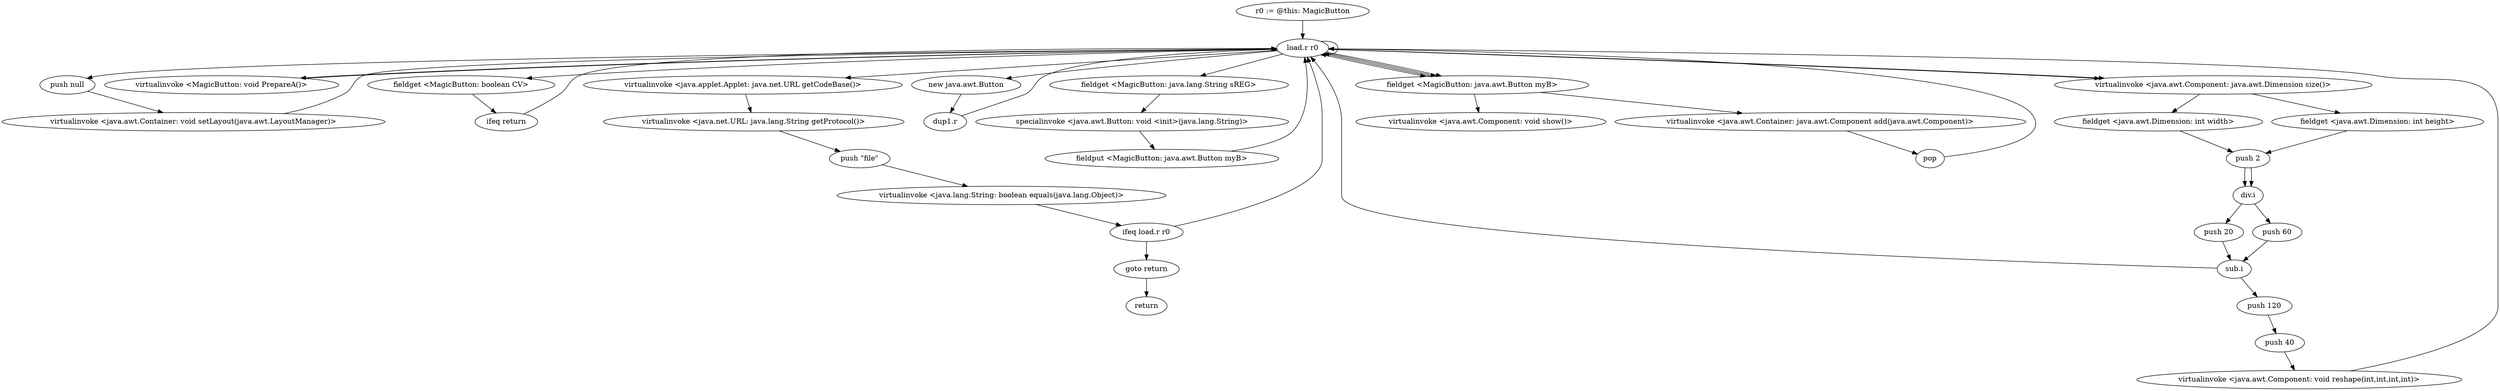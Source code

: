 digraph "" {
    "r0 := @this: MagicButton"
    "load.r r0"
    "r0 := @this: MagicButton"->"load.r r0";
    "push null"
    "load.r r0"->"push null";
    "virtualinvoke <java.awt.Container: void setLayout(java.awt.LayoutManager)>"
    "push null"->"virtualinvoke <java.awt.Container: void setLayout(java.awt.LayoutManager)>";
    "virtualinvoke <java.awt.Container: void setLayout(java.awt.LayoutManager)>"->"load.r r0";
    "virtualinvoke <MagicButton: void PrepareA()>"
    "load.r r0"->"virtualinvoke <MagicButton: void PrepareA()>";
    "virtualinvoke <MagicButton: void PrepareA()>"->"load.r r0";
    "fieldget <MagicButton: boolean CV>"
    "load.r r0"->"fieldget <MagicButton: boolean CV>";
    "ifeq return"
    "fieldget <MagicButton: boolean CV>"->"ifeq return";
    "ifeq return"->"load.r r0";
    "virtualinvoke <java.applet.Applet: java.net.URL getCodeBase()>"
    "load.r r0"->"virtualinvoke <java.applet.Applet: java.net.URL getCodeBase()>";
    "virtualinvoke <java.net.URL: java.lang.String getProtocol()>"
    "virtualinvoke <java.applet.Applet: java.net.URL getCodeBase()>"->"virtualinvoke <java.net.URL: java.lang.String getProtocol()>";
    "push \"file\""
    "virtualinvoke <java.net.URL: java.lang.String getProtocol()>"->"push \"file\"";
    "virtualinvoke <java.lang.String: boolean equals(java.lang.Object)>"
    "push \"file\""->"virtualinvoke <java.lang.String: boolean equals(java.lang.Object)>";
    "ifeq load.r r0"
    "virtualinvoke <java.lang.String: boolean equals(java.lang.Object)>"->"ifeq load.r r0";
    "goto return"
    "ifeq load.r r0"->"goto return";
    "return"
    "goto return"->"return";
    "ifeq load.r r0"->"load.r r0";
    "new java.awt.Button"
    "load.r r0"->"new java.awt.Button";
    "dup1.r"
    "new java.awt.Button"->"dup1.r";
    "dup1.r"->"load.r r0";
    "fieldget <MagicButton: java.lang.String sREG>"
    "load.r r0"->"fieldget <MagicButton: java.lang.String sREG>";
    "specialinvoke <java.awt.Button: void <init>(java.lang.String)>"
    "fieldget <MagicButton: java.lang.String sREG>"->"specialinvoke <java.awt.Button: void <init>(java.lang.String)>";
    "fieldput <MagicButton: java.awt.Button myB>"
    "specialinvoke <java.awt.Button: void <init>(java.lang.String)>"->"fieldput <MagicButton: java.awt.Button myB>";
    "fieldput <MagicButton: java.awt.Button myB>"->"load.r r0";
    "fieldget <MagicButton: java.awt.Button myB>"
    "load.r r0"->"fieldget <MagicButton: java.awt.Button myB>";
    "fieldget <MagicButton: java.awt.Button myB>"->"load.r r0";
    "virtualinvoke <java.awt.Component: java.awt.Dimension size()>"
    "load.r r0"->"virtualinvoke <java.awt.Component: java.awt.Dimension size()>";
    "fieldget <java.awt.Dimension: int width>"
    "virtualinvoke <java.awt.Component: java.awt.Dimension size()>"->"fieldget <java.awt.Dimension: int width>";
    "push 2"
    "fieldget <java.awt.Dimension: int width>"->"push 2";
    "div.i"
    "push 2"->"div.i";
    "push 60"
    "div.i"->"push 60";
    "sub.i"
    "push 60"->"sub.i";
    "sub.i"->"load.r r0";
    "load.r r0"->"virtualinvoke <java.awt.Component: java.awt.Dimension size()>";
    "fieldget <java.awt.Dimension: int height>"
    "virtualinvoke <java.awt.Component: java.awt.Dimension size()>"->"fieldget <java.awt.Dimension: int height>";
    "fieldget <java.awt.Dimension: int height>"->"push 2";
    "push 2"->"div.i";
    "push 20"
    "div.i"->"push 20";
    "push 20"->"sub.i";
    "push 120"
    "sub.i"->"push 120";
    "push 40"
    "push 120"->"push 40";
    "virtualinvoke <java.awt.Component: void reshape(int,int,int,int)>"
    "push 40"->"virtualinvoke <java.awt.Component: void reshape(int,int,int,int)>";
    "virtualinvoke <java.awt.Component: void reshape(int,int,int,int)>"->"load.r r0";
    "load.r r0"->"load.r r0";
    "load.r r0"->"fieldget <MagicButton: java.awt.Button myB>";
    "virtualinvoke <java.awt.Container: java.awt.Component add(java.awt.Component)>"
    "fieldget <MagicButton: java.awt.Button myB>"->"virtualinvoke <java.awt.Container: java.awt.Component add(java.awt.Component)>";
    "pop"
    "virtualinvoke <java.awt.Container: java.awt.Component add(java.awt.Component)>"->"pop";
    "pop"->"load.r r0";
    "load.r r0"->"fieldget <MagicButton: java.awt.Button myB>";
    "virtualinvoke <java.awt.Component: void show()>"
    "fieldget <MagicButton: java.awt.Button myB>"->"virtualinvoke <java.awt.Component: void show()>";
}
